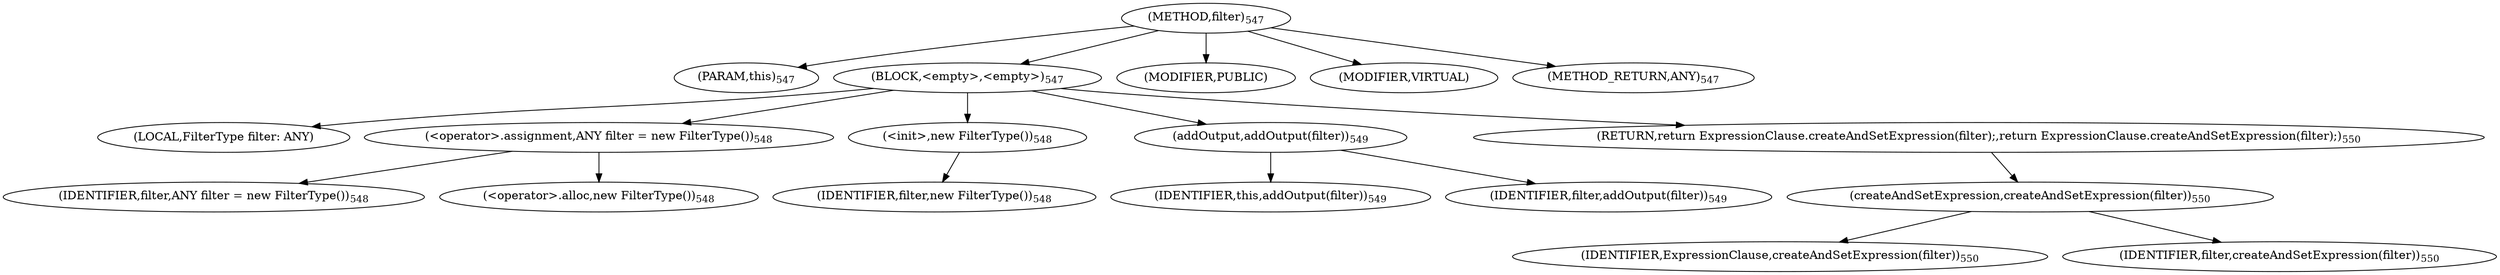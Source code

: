 digraph "filter" {  
"1396" [label = <(METHOD,filter)<SUB>547</SUB>> ]
"111" [label = <(PARAM,this)<SUB>547</SUB>> ]
"1397" [label = <(BLOCK,&lt;empty&gt;,&lt;empty&gt;)<SUB>547</SUB>> ]
"109" [label = <(LOCAL,FilterType filter: ANY)> ]
"1398" [label = <(&lt;operator&gt;.assignment,ANY filter = new FilterType())<SUB>548</SUB>> ]
"1399" [label = <(IDENTIFIER,filter,ANY filter = new FilterType())<SUB>548</SUB>> ]
"1400" [label = <(&lt;operator&gt;.alloc,new FilterType())<SUB>548</SUB>> ]
"1401" [label = <(&lt;init&gt;,new FilterType())<SUB>548</SUB>> ]
"108" [label = <(IDENTIFIER,filter,new FilterType())<SUB>548</SUB>> ]
"1402" [label = <(addOutput,addOutput(filter))<SUB>549</SUB>> ]
"110" [label = <(IDENTIFIER,this,addOutput(filter))<SUB>549</SUB>> ]
"1403" [label = <(IDENTIFIER,filter,addOutput(filter))<SUB>549</SUB>> ]
"1404" [label = <(RETURN,return ExpressionClause.createAndSetExpression(filter);,return ExpressionClause.createAndSetExpression(filter);)<SUB>550</SUB>> ]
"1405" [label = <(createAndSetExpression,createAndSetExpression(filter))<SUB>550</SUB>> ]
"1406" [label = <(IDENTIFIER,ExpressionClause,createAndSetExpression(filter))<SUB>550</SUB>> ]
"1407" [label = <(IDENTIFIER,filter,createAndSetExpression(filter))<SUB>550</SUB>> ]
"1408" [label = <(MODIFIER,PUBLIC)> ]
"1409" [label = <(MODIFIER,VIRTUAL)> ]
"1410" [label = <(METHOD_RETURN,ANY)<SUB>547</SUB>> ]
  "1396" -> "111" 
  "1396" -> "1397" 
  "1396" -> "1408" 
  "1396" -> "1409" 
  "1396" -> "1410" 
  "1397" -> "109" 
  "1397" -> "1398" 
  "1397" -> "1401" 
  "1397" -> "1402" 
  "1397" -> "1404" 
  "1398" -> "1399" 
  "1398" -> "1400" 
  "1401" -> "108" 
  "1402" -> "110" 
  "1402" -> "1403" 
  "1404" -> "1405" 
  "1405" -> "1406" 
  "1405" -> "1407" 
}
